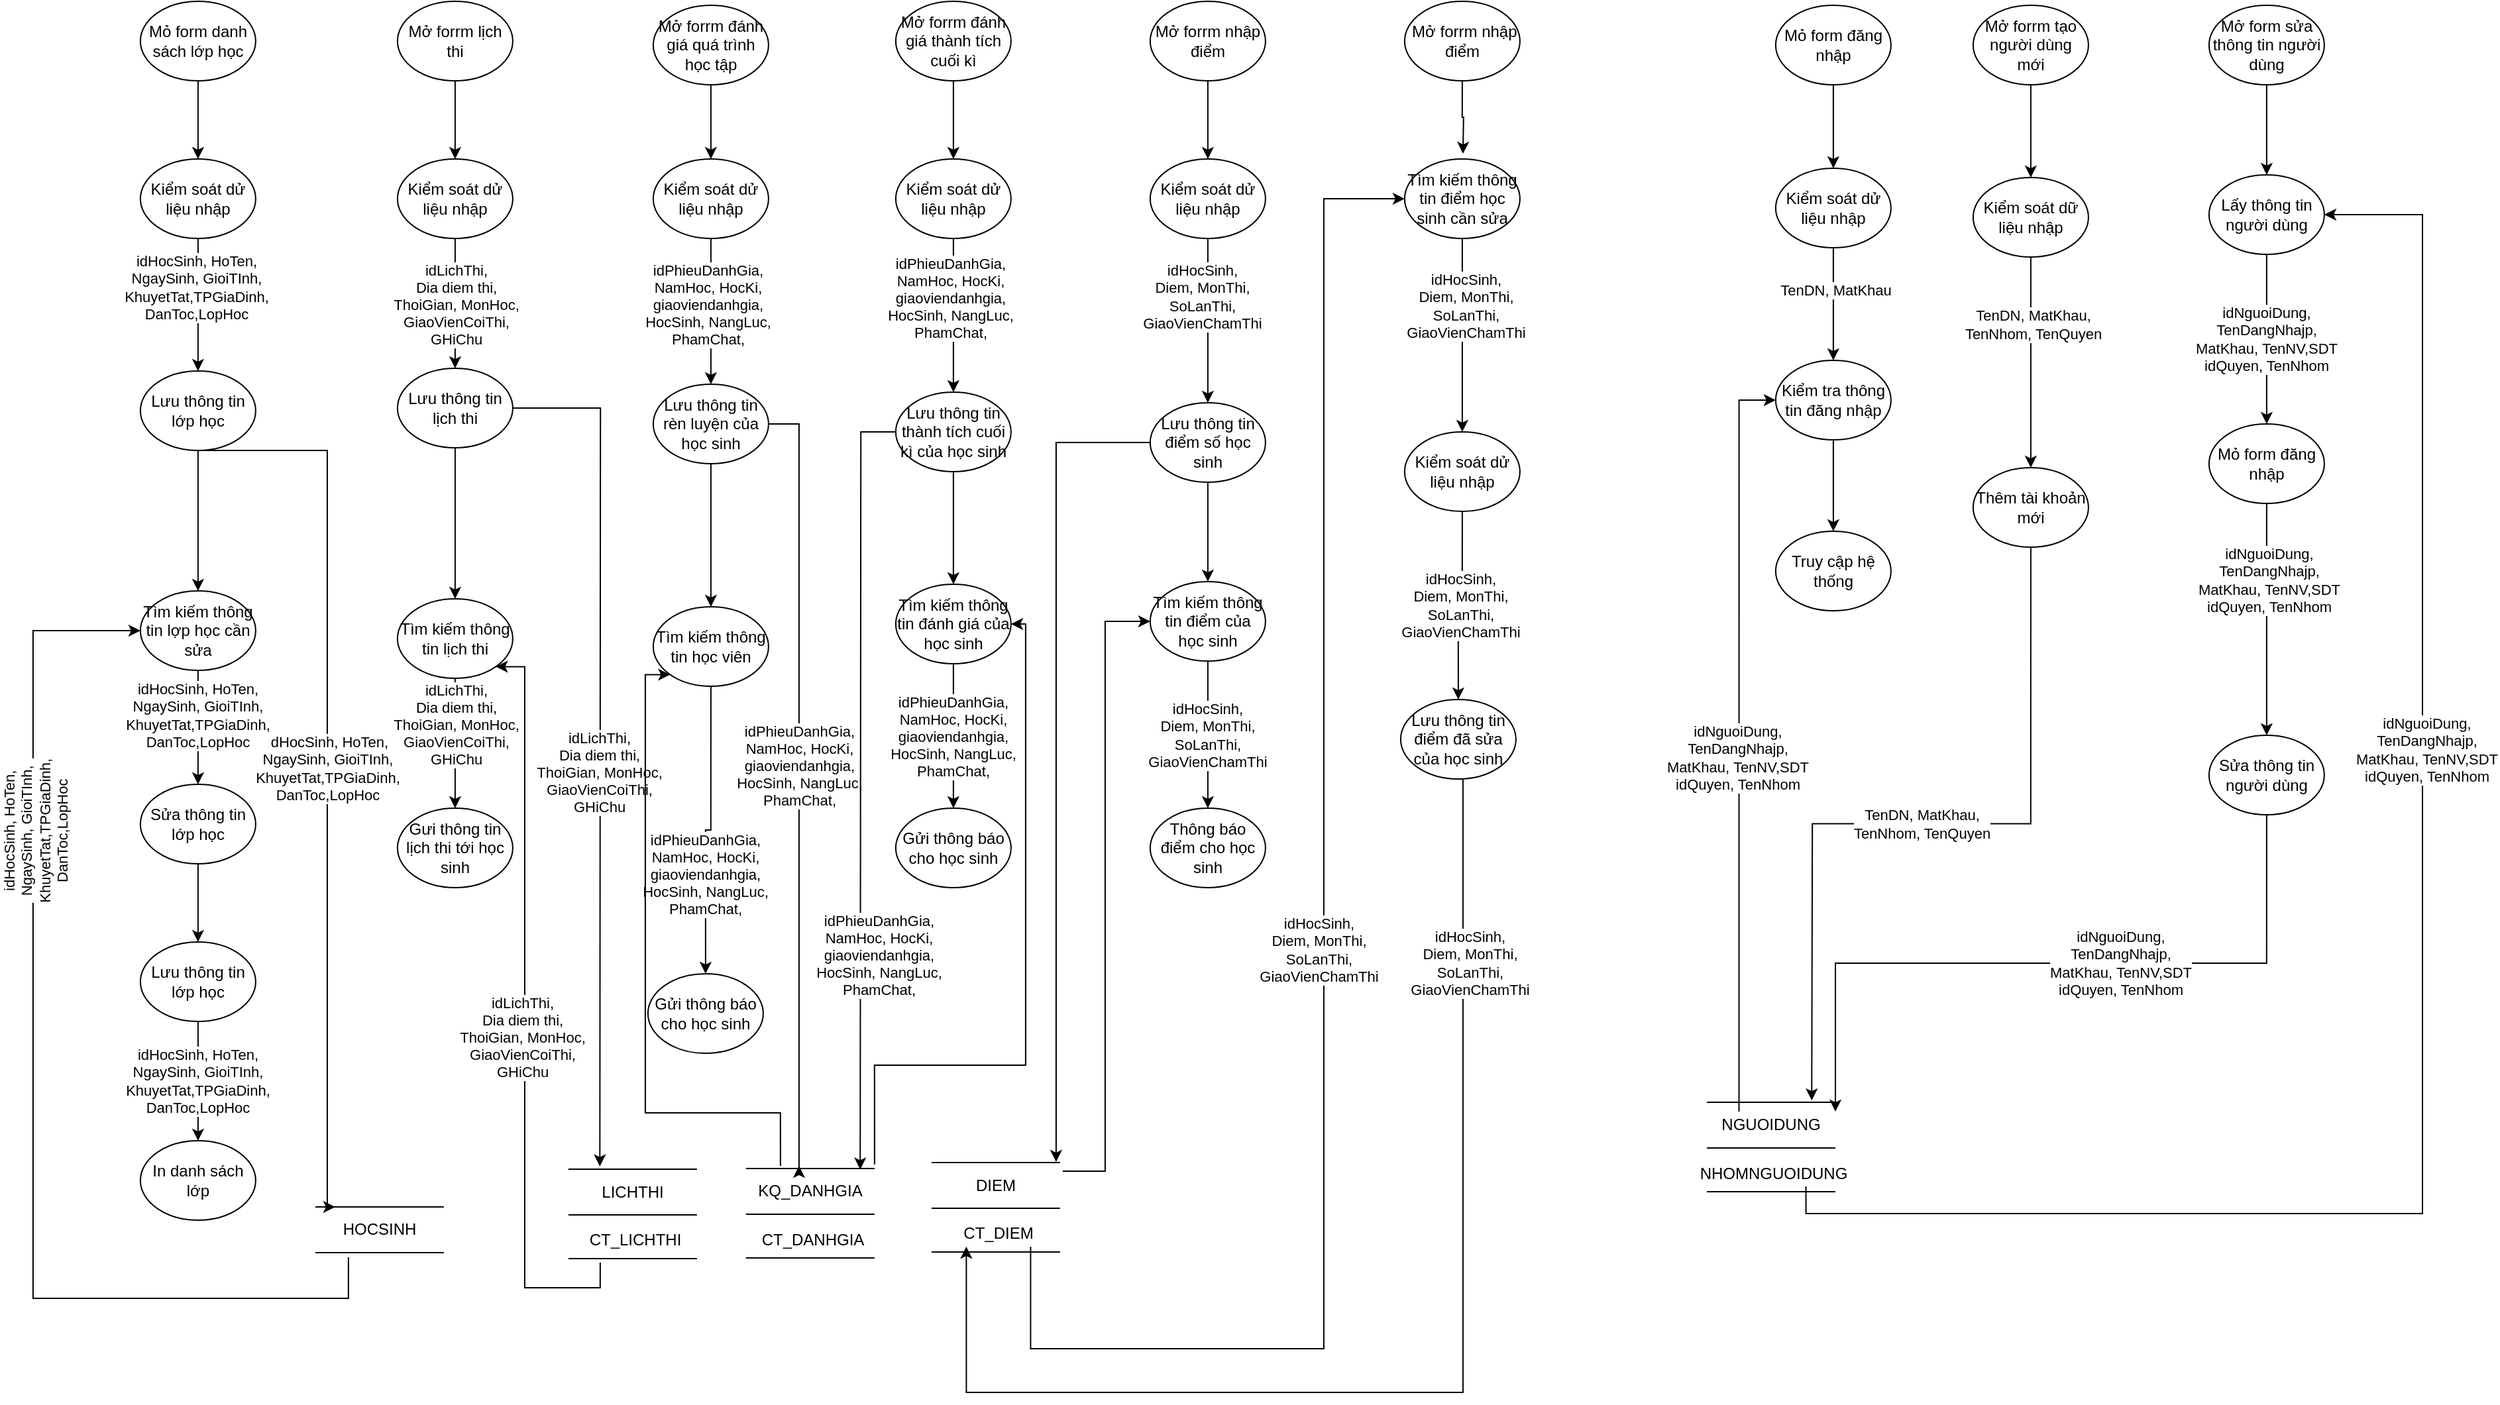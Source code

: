 <mxfile version="14.6.5" type="github">
  <diagram id="HRCuB91BgMO6bVFM-XJB" name="Page-1">
    <mxGraphModel dx="1613" dy="898" grid="0" gridSize="10" guides="1" tooltips="1" connect="1" arrows="1" fold="1" page="1" pageScale="1" pageWidth="1169" pageHeight="827" background="#ffffff" math="0" shadow="0">
      <root>
        <mxCell id="0" />
        <mxCell id="1" parent="0" />
        <mxCell id="DQdRa_5wAz6dzVsRlKzh-37" style="edgeStyle=orthogonalEdgeStyle;rounded=0;orthogonalLoop=1;jettySize=auto;html=1;exitX=0.5;exitY=1;exitDx=0;exitDy=0;entryX=0.5;entryY=0;entryDx=0;entryDy=0;" parent="1" source="DQdRa_5wAz6dzVsRlKzh-1" target="DQdRa_5wAz6dzVsRlKzh-8" edge="1">
          <mxGeometry relative="1" as="geometry" />
        </mxCell>
        <mxCell id="DQdRa_5wAz6dzVsRlKzh-1" value="Mỏ form danh sách lớp học" style="ellipse;whiteSpace=wrap;html=1;" parent="1" vertex="1">
          <mxGeometry x="145.94" y="57" width="87" height="60" as="geometry" />
        </mxCell>
        <mxCell id="DQdRa_5wAz6dzVsRlKzh-38" style="edgeStyle=orthogonalEdgeStyle;rounded=0;orthogonalLoop=1;jettySize=auto;html=1;exitX=0.5;exitY=1;exitDx=0;exitDy=0;entryX=0.5;entryY=0;entryDx=0;entryDy=0;" parent="1" source="DQdRa_5wAz6dzVsRlKzh-3" target="DQdRa_5wAz6dzVsRlKzh-18" edge="1">
          <mxGeometry relative="1" as="geometry" />
        </mxCell>
        <mxCell id="DQdRa_5wAz6dzVsRlKzh-3" value="Mở forrm lịch thi" style="ellipse;whiteSpace=wrap;html=1;" parent="1" vertex="1">
          <mxGeometry x="339.94" y="57" width="87" height="60" as="geometry" />
        </mxCell>
        <mxCell id="DQdRa_5wAz6dzVsRlKzh-39" style="edgeStyle=orthogonalEdgeStyle;rounded=0;orthogonalLoop=1;jettySize=auto;html=1;exitX=0.5;exitY=1;exitDx=0;exitDy=0;entryX=0.5;entryY=0;entryDx=0;entryDy=0;" parent="1" source="DQdRa_5wAz6dzVsRlKzh-4" target="DQdRa_5wAz6dzVsRlKzh-19" edge="1">
          <mxGeometry relative="1" as="geometry" />
        </mxCell>
        <mxCell id="DQdRa_5wAz6dzVsRlKzh-4" value="Mở forrm đánh giá quá trình học tập" style="ellipse;whiteSpace=wrap;html=1;" parent="1" vertex="1">
          <mxGeometry x="532.94" y="60" width="87" height="60" as="geometry" />
        </mxCell>
        <mxCell id="DQdRa_5wAz6dzVsRlKzh-40" style="edgeStyle=orthogonalEdgeStyle;rounded=0;orthogonalLoop=1;jettySize=auto;html=1;exitX=0.5;exitY=1;exitDx=0;exitDy=0;entryX=0.5;entryY=0;entryDx=0;entryDy=0;" parent="1" source="DQdRa_5wAz6dzVsRlKzh-5" target="DQdRa_5wAz6dzVsRlKzh-20" edge="1">
          <mxGeometry relative="1" as="geometry" />
        </mxCell>
        <mxCell id="DQdRa_5wAz6dzVsRlKzh-5" value="Mở forrm đánh giá thành tích cuối kì" style="ellipse;whiteSpace=wrap;html=1;" parent="1" vertex="1">
          <mxGeometry x="715.94" y="57" width="87" height="60" as="geometry" />
        </mxCell>
        <mxCell id="DQdRa_5wAz6dzVsRlKzh-41" style="edgeStyle=orthogonalEdgeStyle;rounded=0;orthogonalLoop=1;jettySize=auto;html=1;exitX=0.5;exitY=1;exitDx=0;exitDy=0;entryX=0.5;entryY=0;entryDx=0;entryDy=0;" parent="1" source="DQdRa_5wAz6dzVsRlKzh-6" target="DQdRa_5wAz6dzVsRlKzh-21" edge="1">
          <mxGeometry relative="1" as="geometry" />
        </mxCell>
        <mxCell id="DQdRa_5wAz6dzVsRlKzh-6" value="Mở forrm nhập điểm" style="ellipse;whiteSpace=wrap;html=1;" parent="1" vertex="1">
          <mxGeometry x="907.94" y="57" width="87" height="60" as="geometry" />
        </mxCell>
        <mxCell id="DQdRa_5wAz6dzVsRlKzh-42" style="edgeStyle=orthogonalEdgeStyle;rounded=0;orthogonalLoop=1;jettySize=auto;html=1;exitX=0.5;exitY=1;exitDx=0;exitDy=0;" parent="1" source="DQdRa_5wAz6dzVsRlKzh-7" edge="1">
          <mxGeometry relative="1" as="geometry">
            <mxPoint x="1143.94" y="172" as="targetPoint" />
          </mxGeometry>
        </mxCell>
        <mxCell id="DQdRa_5wAz6dzVsRlKzh-7" value="&amp;nbsp;Mở forrm nhập điểm" style="ellipse;whiteSpace=wrap;html=1;" parent="1" vertex="1">
          <mxGeometry x="1099.94" y="57" width="87" height="60" as="geometry" />
        </mxCell>
        <mxCell id="DQdRa_5wAz6dzVsRlKzh-45" style="edgeStyle=orthogonalEdgeStyle;rounded=0;orthogonalLoop=1;jettySize=auto;html=1;exitX=0.5;exitY=1;exitDx=0;exitDy=0;entryX=0.5;entryY=0;entryDx=0;entryDy=0;" parent="1" source="DQdRa_5wAz6dzVsRlKzh-8" target="DQdRa_5wAz6dzVsRlKzh-9" edge="1">
          <mxGeometry relative="1" as="geometry" />
        </mxCell>
        <mxCell id="DQdRa_5wAz6dzVsRlKzh-64" value="&lt;div&gt;idHocSinh, HoTen,&lt;/div&gt;&lt;div&gt; NgaySinh, GioiTInh, &lt;br&gt;&lt;/div&gt;&lt;div&gt;KhuyetTat,TPGiaDinh, &lt;br&gt;&lt;/div&gt;&lt;div&gt;DanToc,LopHoc&lt;/div&gt;" style="edgeLabel;html=1;align=center;verticalAlign=middle;resizable=0;points=[];" parent="DQdRa_5wAz6dzVsRlKzh-45" vertex="1" connectable="0">
          <mxGeometry x="-0.26" y="-2" relative="1" as="geometry">
            <mxPoint as="offset" />
          </mxGeometry>
        </mxCell>
        <mxCell id="DQdRa_5wAz6dzVsRlKzh-8" value="Kiểm soát dử liệu nhập" style="ellipse;whiteSpace=wrap;html=1;" parent="1" vertex="1">
          <mxGeometry x="145.94" y="176" width="87" height="60" as="geometry" />
        </mxCell>
        <mxCell id="DQdRa_5wAz6dzVsRlKzh-50" value="&lt;div&gt;idHocSinh, HoTen,&lt;/div&gt;&lt;div&gt; NgaySinh, GioiTInh, &lt;br&gt;&lt;/div&gt;&lt;div&gt;KhuyetTat,TPGiaDinh, &lt;br&gt;&lt;/div&gt;&lt;div&gt;DanToc,LopHoc&lt;/div&gt;" style="edgeStyle=orthogonalEdgeStyle;rounded=0;orthogonalLoop=1;jettySize=auto;html=1;exitX=0.5;exitY=1;exitDx=0;exitDy=0;" parent="1" source="DQdRa_5wAz6dzVsRlKzh-9" edge="1">
          <mxGeometry x="-0.0" relative="1" as="geometry">
            <mxPoint x="292.94" y="967" as="targetPoint" />
            <Array as="points">
              <mxPoint x="286.94" y="396" />
              <mxPoint x="286.94" y="967" />
            </Array>
            <mxPoint as="offset" />
          </mxGeometry>
        </mxCell>
        <mxCell id="DQdRa_5wAz6dzVsRlKzh-91" style="edgeStyle=orthogonalEdgeStyle;rounded=0;orthogonalLoop=1;jettySize=auto;html=1;exitX=0.5;exitY=1;exitDx=0;exitDy=0;entryX=0.5;entryY=0;entryDx=0;entryDy=0;" parent="1" source="DQdRa_5wAz6dzVsRlKzh-9" target="DQdRa_5wAz6dzVsRlKzh-10" edge="1">
          <mxGeometry relative="1" as="geometry" />
        </mxCell>
        <mxCell id="DQdRa_5wAz6dzVsRlKzh-9" value="Lưu thông tin lớp học" style="ellipse;whiteSpace=wrap;html=1;" parent="1" vertex="1">
          <mxGeometry x="145.94" y="336" width="87" height="60" as="geometry" />
        </mxCell>
        <mxCell id="DQdRa_5wAz6dzVsRlKzh-61" style="edgeStyle=orthogonalEdgeStyle;rounded=0;orthogonalLoop=1;jettySize=auto;html=1;exitX=0.5;exitY=1;exitDx=0;exitDy=0;entryX=0.5;entryY=0;entryDx=0;entryDy=0;" parent="1" source="DQdRa_5wAz6dzVsRlKzh-10" target="DQdRa_5wAz6dzVsRlKzh-11" edge="1">
          <mxGeometry relative="1" as="geometry" />
        </mxCell>
        <mxCell id="DQdRa_5wAz6dzVsRlKzh-94" value="&lt;div&gt;idHocSinh, HoTen,&lt;/div&gt;&lt;div&gt; NgaySinh, GioiTInh, &lt;br&gt;&lt;/div&gt;&lt;div&gt;KhuyetTat,TPGiaDinh, &lt;br&gt;&lt;/div&gt;&lt;div&gt;DanToc,LopHoc&lt;/div&gt;" style="edgeLabel;html=1;align=center;verticalAlign=middle;resizable=0;points=[];" parent="DQdRa_5wAz6dzVsRlKzh-61" vertex="1" connectable="0">
          <mxGeometry x="-0.209" y="-1" relative="1" as="geometry">
            <mxPoint as="offset" />
          </mxGeometry>
        </mxCell>
        <mxCell id="DQdRa_5wAz6dzVsRlKzh-10" value="Tìm kiếm thông tin lợp học cần sửa" style="ellipse;whiteSpace=wrap;html=1;" parent="1" vertex="1">
          <mxGeometry x="145.94" y="502" width="87" height="60" as="geometry" />
        </mxCell>
        <mxCell id="DQdRa_5wAz6dzVsRlKzh-62" value="" style="edgeStyle=orthogonalEdgeStyle;rounded=0;orthogonalLoop=1;jettySize=auto;html=1;exitX=0.5;exitY=1;exitDx=0;exitDy=0;entryX=0.5;entryY=0;entryDx=0;entryDy=0;" parent="1" source="DQdRa_5wAz6dzVsRlKzh-11" target="DQdRa_5wAz6dzVsRlKzh-12" edge="1">
          <mxGeometry relative="1" as="geometry" />
        </mxCell>
        <mxCell id="DQdRa_5wAz6dzVsRlKzh-11" value="Sửa thông tin lớp học" style="ellipse;whiteSpace=wrap;html=1;" parent="1" vertex="1">
          <mxGeometry x="145.94" y="648" width="87" height="60" as="geometry" />
        </mxCell>
        <mxCell id="DQdRa_5wAz6dzVsRlKzh-63" value="&lt;div&gt;idHocSinh, HoTen,&lt;/div&gt;&lt;div&gt; NgaySinh, GioiTInh, &lt;br&gt;&lt;/div&gt;&lt;div&gt;KhuyetTat,TPGiaDinh, &lt;br&gt;&lt;/div&gt;&lt;div&gt;DanToc,LopHoc&lt;/div&gt;" style="edgeStyle=orthogonalEdgeStyle;rounded=0;orthogonalLoop=1;jettySize=auto;html=1;exitX=0.5;exitY=1;exitDx=0;exitDy=0;entryX=0.5;entryY=0;entryDx=0;entryDy=0;" parent="1" source="DQdRa_5wAz6dzVsRlKzh-12" target="DQdRa_5wAz6dzVsRlKzh-13" edge="1">
          <mxGeometry relative="1" as="geometry" />
        </mxCell>
        <mxCell id="DQdRa_5wAz6dzVsRlKzh-12" value="Lưu thông tin lớp học" style="ellipse;whiteSpace=wrap;html=1;" parent="1" vertex="1">
          <mxGeometry x="145.94" y="767" width="87" height="60" as="geometry" />
        </mxCell>
        <mxCell id="DQdRa_5wAz6dzVsRlKzh-92" style="edgeStyle=orthogonalEdgeStyle;rounded=0;orthogonalLoop=1;jettySize=auto;html=1;entryX=0;entryY=0.5;entryDx=0;entryDy=0;" parent="1" target="DQdRa_5wAz6dzVsRlKzh-10" edge="1">
          <mxGeometry relative="1" as="geometry">
            <mxPoint x="302.94" y="1005" as="sourcePoint" />
            <Array as="points">
              <mxPoint x="302.94" y="1036" />
              <mxPoint x="64.94" y="1036" />
              <mxPoint x="64.94" y="532" />
            </Array>
          </mxGeometry>
        </mxCell>
        <mxCell id="DQdRa_5wAz6dzVsRlKzh-93" value="&lt;div&gt;idHocSinh, HoTen,&lt;/div&gt;&lt;div&gt; NgaySinh, GioiTInh, &lt;br&gt;&lt;/div&gt;&lt;div&gt;KhuyetTat,TPGiaDinh, &lt;br&gt;&lt;/div&gt;&lt;div&gt;DanToc,LopHoc&lt;/div&gt;" style="edgeLabel;html=1;align=center;verticalAlign=middle;resizable=0;points=[];rotation=-90;" parent="DQdRa_5wAz6dzVsRlKzh-92" vertex="1" connectable="0">
          <mxGeometry x="0.456" y="-2" relative="1" as="geometry">
            <mxPoint as="offset" />
          </mxGeometry>
        </mxCell>
        <mxCell id="DQdRa_5wAz6dzVsRlKzh-13" value="In danh sách lớp" style="ellipse;whiteSpace=wrap;html=1;" parent="1" vertex="1">
          <mxGeometry x="145.94" y="917" width="87" height="60" as="geometry" />
        </mxCell>
        <mxCell id="DQdRa_5wAz6dzVsRlKzh-51" style="edgeStyle=orthogonalEdgeStyle;rounded=0;orthogonalLoop=1;jettySize=auto;html=1;exitX=0.5;exitY=1;exitDx=0;exitDy=0;entryX=0.5;entryY=0;entryDx=0;entryDy=0;" parent="1" source="DQdRa_5wAz6dzVsRlKzh-15" target="DQdRa_5wAz6dzVsRlKzh-16" edge="1">
          <mxGeometry relative="1" as="geometry" />
        </mxCell>
        <mxCell id="DQdRa_5wAz6dzVsRlKzh-95" style="edgeStyle=orthogonalEdgeStyle;rounded=0;orthogonalLoop=1;jettySize=auto;html=1;exitX=1;exitY=0.5;exitDx=0;exitDy=0;" parent="1" source="DQdRa_5wAz6dzVsRlKzh-15" edge="1">
          <mxGeometry relative="1" as="geometry">
            <mxPoint x="492.646" y="936.353" as="targetPoint" />
          </mxGeometry>
        </mxCell>
        <mxCell id="DQdRa_5wAz6dzVsRlKzh-98" value="&lt;div&gt;idLichThi, &lt;br&gt;&lt;/div&gt;&lt;div&gt;Dia diem thi, &lt;br&gt;&lt;/div&gt;&lt;div&gt;ThoiGian, MonHoc, &lt;br&gt;&lt;/div&gt;&lt;div&gt;GiaoVienCoiThi, &lt;br&gt;&lt;/div&gt;&lt;div&gt;GHiChu&lt;/div&gt;" style="edgeLabel;html=1;align=center;verticalAlign=middle;resizable=0;points=[];" parent="DQdRa_5wAz6dzVsRlKzh-95" vertex="1" connectable="0">
          <mxGeometry x="-0.446" y="1" relative="1" as="geometry">
            <mxPoint x="-2" y="164" as="offset" />
          </mxGeometry>
        </mxCell>
        <mxCell id="DQdRa_5wAz6dzVsRlKzh-15" value="Lưu thông tin lịch thi" style="ellipse;whiteSpace=wrap;html=1;" parent="1" vertex="1">
          <mxGeometry x="339.94" y="334" width="87" height="60" as="geometry" />
        </mxCell>
        <mxCell id="DQdRa_5wAz6dzVsRlKzh-60" style="edgeStyle=orthogonalEdgeStyle;rounded=0;orthogonalLoop=1;jettySize=auto;html=1;exitX=0.5;exitY=1;exitDx=0;exitDy=0;entryX=0.5;entryY=0;entryDx=0;entryDy=0;" parent="1" source="DQdRa_5wAz6dzVsRlKzh-16" target="DQdRa_5wAz6dzVsRlKzh-17" edge="1">
          <mxGeometry relative="1" as="geometry" />
        </mxCell>
        <mxCell id="DQdRa_5wAz6dzVsRlKzh-101" value="&lt;div&gt;idLichThi, &lt;br&gt;&lt;/div&gt;&lt;div&gt;Dia diem thi, &lt;br&gt;&lt;/div&gt;&lt;div&gt;ThoiGian, MonHoc, &lt;br&gt;&lt;/div&gt;&lt;div&gt;GiaoVienCoiThi, &lt;br&gt;&lt;/div&gt;&lt;div&gt;GHiChu&lt;/div&gt;" style="edgeLabel;html=1;align=center;verticalAlign=middle;resizable=0;points=[];" parent="DQdRa_5wAz6dzVsRlKzh-60" vertex="1" connectable="0">
          <mxGeometry x="-0.301" relative="1" as="geometry">
            <mxPoint as="offset" />
          </mxGeometry>
        </mxCell>
        <mxCell id="DQdRa_5wAz6dzVsRlKzh-16" value="Tìm kiếm thông tin lịch thi" style="ellipse;whiteSpace=wrap;html=1;" parent="1" vertex="1">
          <mxGeometry x="339.94" y="508" width="87" height="60" as="geometry" />
        </mxCell>
        <mxCell id="DQdRa_5wAz6dzVsRlKzh-99" style="edgeStyle=orthogonalEdgeStyle;rounded=0;orthogonalLoop=1;jettySize=auto;html=1;entryX=1;entryY=1;entryDx=0;entryDy=0;" parent="1" target="DQdRa_5wAz6dzVsRlKzh-16" edge="1">
          <mxGeometry relative="1" as="geometry">
            <mxPoint x="492.94" y="1009" as="sourcePoint" />
            <Array as="points">
              <mxPoint x="492.94" y="1028" />
              <mxPoint x="435.94" y="1028" />
              <mxPoint x="435.94" y="559" />
            </Array>
          </mxGeometry>
        </mxCell>
        <mxCell id="DQdRa_5wAz6dzVsRlKzh-100" value="&lt;div&gt;idLichThi, &lt;br&gt;&lt;/div&gt;&lt;div&gt;Dia diem thi, &lt;br&gt;&lt;/div&gt;&lt;div&gt;ThoiGian, MonHoc, &lt;br&gt;&lt;/div&gt;&lt;div&gt;GiaoVienCoiThi, &lt;br&gt;&lt;/div&gt;&lt;div&gt;GHiChu&lt;/div&gt;" style="edgeLabel;html=1;align=center;verticalAlign=middle;resizable=0;points=[];" parent="DQdRa_5wAz6dzVsRlKzh-99" vertex="1" connectable="0">
          <mxGeometry x="0.256" y="1" relative="1" as="geometry">
            <mxPoint x="-1" y="91" as="offset" />
          </mxGeometry>
        </mxCell>
        <mxCell id="DQdRa_5wAz6dzVsRlKzh-17" value="Gưi thông tin lịch thi tới học sinh" style="ellipse;whiteSpace=wrap;html=1;" parent="1" vertex="1">
          <mxGeometry x="339.94" y="666" width="87" height="60" as="geometry" />
        </mxCell>
        <mxCell id="DQdRa_5wAz6dzVsRlKzh-96" style="edgeStyle=orthogonalEdgeStyle;rounded=0;orthogonalLoop=1;jettySize=auto;html=1;exitX=0.5;exitY=1;exitDx=0;exitDy=0;entryX=0.5;entryY=0;entryDx=0;entryDy=0;" parent="1" source="DQdRa_5wAz6dzVsRlKzh-18" target="DQdRa_5wAz6dzVsRlKzh-15" edge="1">
          <mxGeometry relative="1" as="geometry" />
        </mxCell>
        <mxCell id="DQdRa_5wAz6dzVsRlKzh-97" value="&lt;div&gt;idLichThi, &lt;br&gt;&lt;/div&gt;&lt;div&gt;Dia diem thi, &lt;br&gt;&lt;/div&gt;&lt;div&gt;ThoiGian, MonHoc, &lt;br&gt;&lt;/div&gt;&lt;div&gt;GiaoVienCoiThi, &lt;br&gt;&lt;/div&gt;&lt;div&gt;GHiChu&lt;/div&gt;" style="edgeLabel;html=1;align=center;verticalAlign=middle;resizable=0;points=[];" parent="DQdRa_5wAz6dzVsRlKzh-96" vertex="1" connectable="0">
          <mxGeometry x="-0.273" y="-3" relative="1" as="geometry">
            <mxPoint x="3" y="14" as="offset" />
          </mxGeometry>
        </mxCell>
        <mxCell id="DQdRa_5wAz6dzVsRlKzh-18" value="Kiểm soát dử liệu nhập" style="ellipse;whiteSpace=wrap;html=1;" parent="1" vertex="1">
          <mxGeometry x="339.94" y="176" width="87" height="60" as="geometry" />
        </mxCell>
        <mxCell id="DQdRa_5wAz6dzVsRlKzh-102" style="edgeStyle=orthogonalEdgeStyle;rounded=0;orthogonalLoop=1;jettySize=auto;html=1;exitX=0.5;exitY=1;exitDx=0;exitDy=0;entryX=0.5;entryY=0;entryDx=0;entryDy=0;" parent="1" source="DQdRa_5wAz6dzVsRlKzh-19" target="DQdRa_5wAz6dzVsRlKzh-24" edge="1">
          <mxGeometry relative="1" as="geometry" />
        </mxCell>
        <mxCell id="DQdRa_5wAz6dzVsRlKzh-103" value="&lt;div&gt;idPhieuDanhGia, &lt;br&gt;&lt;/div&gt;&lt;div&gt;NamHoc, HocKi, &lt;br&gt;&lt;/div&gt;&lt;div&gt;giaoviendanhgia, &lt;br&gt;&lt;/div&gt;&lt;div&gt;HocSinh, NangLuc, &lt;br&gt;&lt;/div&gt;&lt;div&gt;PhamChat, &lt;/div&gt;" style="edgeLabel;html=1;align=center;verticalAlign=middle;resizable=0;points=[];" parent="DQdRa_5wAz6dzVsRlKzh-102" vertex="1" connectable="0">
          <mxGeometry x="-0.288" y="-3" relative="1" as="geometry">
            <mxPoint y="11" as="offset" />
          </mxGeometry>
        </mxCell>
        <mxCell id="DQdRa_5wAz6dzVsRlKzh-19" value="Kiểm soát dử liệu nhập" style="ellipse;whiteSpace=wrap;html=1;" parent="1" vertex="1">
          <mxGeometry x="532.94" y="176" width="87" height="60" as="geometry" />
        </mxCell>
        <mxCell id="DQdRa_5wAz6dzVsRlKzh-48" style="edgeStyle=orthogonalEdgeStyle;rounded=0;orthogonalLoop=1;jettySize=auto;html=1;exitX=0.5;exitY=1;exitDx=0;exitDy=0;" parent="1" source="DQdRa_5wAz6dzVsRlKzh-20" target="DQdRa_5wAz6dzVsRlKzh-27" edge="1">
          <mxGeometry relative="1" as="geometry" />
        </mxCell>
        <mxCell id="DQdRa_5wAz6dzVsRlKzh-110" value="&lt;div&gt;idPhieuDanhGia, &lt;br&gt;&lt;/div&gt;&lt;div&gt;NamHoc, HocKi, &lt;br&gt;&lt;/div&gt;&lt;div&gt;giaoviendanhgia, &lt;br&gt;&lt;/div&gt;&lt;div&gt;HocSinh, NangLuc, &lt;br&gt;&lt;/div&gt;&lt;div&gt;PhamChat, &lt;/div&gt;" style="edgeLabel;html=1;align=center;verticalAlign=middle;resizable=0;points=[];" parent="DQdRa_5wAz6dzVsRlKzh-48" vertex="1" connectable="0">
          <mxGeometry x="-0.223" y="-3" relative="1" as="geometry">
            <mxPoint as="offset" />
          </mxGeometry>
        </mxCell>
        <mxCell id="DQdRa_5wAz6dzVsRlKzh-20" value="Kiểm soát dử liệu nhập" style="ellipse;whiteSpace=wrap;html=1;" parent="1" vertex="1">
          <mxGeometry x="715.94" y="176" width="87" height="60" as="geometry" />
        </mxCell>
        <mxCell id="DQdRa_5wAz6dzVsRlKzh-49" style="edgeStyle=orthogonalEdgeStyle;rounded=0;orthogonalLoop=1;jettySize=auto;html=1;exitX=0.5;exitY=1;exitDx=0;exitDy=0;" parent="1" source="DQdRa_5wAz6dzVsRlKzh-21" target="DQdRa_5wAz6dzVsRlKzh-30" edge="1">
          <mxGeometry relative="1" as="geometry" />
        </mxCell>
        <mxCell id="DQdRa_5wAz6dzVsRlKzh-114" value="&lt;div&gt;idHocSinh, &lt;br&gt;&lt;/div&gt;&lt;div&gt;Diem, MonThi, &lt;br&gt;&lt;/div&gt;&lt;div&gt;SoLanThi, &lt;br&gt;&lt;/div&gt;&lt;div&gt;GiaoVienChamThi&lt;/div&gt;" style="edgeLabel;html=1;align=center;verticalAlign=middle;resizable=0;points=[];" parent="DQdRa_5wAz6dzVsRlKzh-49" vertex="1" connectable="0">
          <mxGeometry x="-0.292" y="-5" relative="1" as="geometry">
            <mxPoint as="offset" />
          </mxGeometry>
        </mxCell>
        <mxCell id="DQdRa_5wAz6dzVsRlKzh-21" value="Kiểm soát dử liệu nhập" style="ellipse;whiteSpace=wrap;html=1;" parent="1" vertex="1">
          <mxGeometry x="907.94" y="176" width="87" height="60" as="geometry" />
        </mxCell>
        <mxCell id="DQdRa_5wAz6dzVsRlKzh-55" value="&lt;div&gt;idHocSinh, &lt;br&gt;&lt;/div&gt;&lt;div&gt;Diem, MonThi, &lt;br&gt;&lt;/div&gt;&lt;div&gt;SoLanThi, &lt;br&gt;&lt;/div&gt;&lt;div&gt;GiaoVienChamThi&lt;/div&gt;" style="edgeStyle=orthogonalEdgeStyle;rounded=0;orthogonalLoop=1;jettySize=auto;html=1;exitX=0.5;exitY=1;exitDx=0;exitDy=0;entryX=0.5;entryY=0;entryDx=0;entryDy=0;" parent="1" source="DQdRa_5wAz6dzVsRlKzh-22" target="DQdRa_5wAz6dzVsRlKzh-35" edge="1">
          <mxGeometry relative="1" as="geometry">
            <mxPoint x="1139.44" y="543.0" as="targetPoint" />
          </mxGeometry>
        </mxCell>
        <mxCell id="DQdRa_5wAz6dzVsRlKzh-22" value="Kiểm soát dử liệu nhập" style="ellipse;whiteSpace=wrap;html=1;" parent="1" vertex="1">
          <mxGeometry x="1099.94" y="382" width="87" height="60" as="geometry" />
        </mxCell>
        <mxCell id="DQdRa_5wAz6dzVsRlKzh-59" value="&lt;div&gt;idPhieuDanhGia, &lt;br&gt;&lt;/div&gt;&lt;div&gt;NamHoc, HocKi, &lt;br&gt;&lt;/div&gt;&lt;div&gt;giaoviendanhgia, &lt;br&gt;&lt;/div&gt;&lt;div&gt;HocSinh, NangLuc, &lt;br&gt;&lt;/div&gt;&lt;div&gt;PhamChat, &lt;/div&gt;" style="edgeStyle=orthogonalEdgeStyle;rounded=0;orthogonalLoop=1;jettySize=auto;html=1;exitX=0.5;exitY=1;exitDx=0;exitDy=0;" parent="1" source="DQdRa_5wAz6dzVsRlKzh-23" target="DQdRa_5wAz6dzVsRlKzh-25" edge="1">
          <mxGeometry x="0.321" relative="1" as="geometry">
            <mxPoint as="offset" />
          </mxGeometry>
        </mxCell>
        <mxCell id="DQdRa_5wAz6dzVsRlKzh-23" value="Tìm kiếm thông tin học viên" style="ellipse;whiteSpace=wrap;html=1;" parent="1" vertex="1">
          <mxGeometry x="532.94" y="514" width="87" height="60" as="geometry" />
        </mxCell>
        <mxCell id="DQdRa_5wAz6dzVsRlKzh-52" style="edgeStyle=orthogonalEdgeStyle;rounded=0;orthogonalLoop=1;jettySize=auto;html=1;exitX=0.5;exitY=1;exitDx=0;exitDy=0;entryX=0.5;entryY=0;entryDx=0;entryDy=0;" parent="1" source="DQdRa_5wAz6dzVsRlKzh-24" target="DQdRa_5wAz6dzVsRlKzh-23" edge="1">
          <mxGeometry relative="1" as="geometry" />
        </mxCell>
        <mxCell id="DQdRa_5wAz6dzVsRlKzh-104" style="edgeStyle=orthogonalEdgeStyle;rounded=0;orthogonalLoop=1;jettySize=auto;html=1;exitX=1;exitY=0.5;exitDx=0;exitDy=0;" parent="1" source="DQdRa_5wAz6dzVsRlKzh-24" edge="1">
          <mxGeometry relative="1" as="geometry">
            <mxPoint x="642.94" y="936" as="targetPoint" />
            <Array as="points">
              <mxPoint x="642.94" y="376" />
              <mxPoint x="642.94" y="941" />
            </Array>
          </mxGeometry>
        </mxCell>
        <mxCell id="DQdRa_5wAz6dzVsRlKzh-105" value="&lt;div&gt;idPhieuDanhGia, &lt;br&gt;&lt;/div&gt;&lt;div&gt;NamHoc, HocKi, &lt;br&gt;&lt;/div&gt;&lt;div&gt;giaoviendanhgia, &lt;br&gt;&lt;/div&gt;&lt;div&gt;HocSinh, NangLuc, &lt;br&gt;&lt;/div&gt;&lt;div&gt;PhamChat, &lt;/div&gt;" style="edgeLabel;html=1;align=center;verticalAlign=middle;resizable=0;points=[];" parent="DQdRa_5wAz6dzVsRlKzh-104" vertex="1" connectable="0">
          <mxGeometry x="-0.054" relative="1" as="geometry">
            <mxPoint as="offset" />
          </mxGeometry>
        </mxCell>
        <mxCell id="DQdRa_5wAz6dzVsRlKzh-24" value="Lưu thông tin rèn luyện của học sinh" style="ellipse;whiteSpace=wrap;html=1;" parent="1" vertex="1">
          <mxGeometry x="532.94" y="346" width="87" height="60" as="geometry" />
        </mxCell>
        <mxCell id="DQdRa_5wAz6dzVsRlKzh-25" value="Gửi thông báo cho học sinh" style="ellipse;whiteSpace=wrap;html=1;" parent="1" vertex="1">
          <mxGeometry x="528.94" y="791" width="87" height="60" as="geometry" />
        </mxCell>
        <mxCell id="DQdRa_5wAz6dzVsRlKzh-53" value="" style="edgeStyle=orthogonalEdgeStyle;rounded=0;orthogonalLoop=1;jettySize=auto;html=1;exitX=0.5;exitY=1;exitDx=0;exitDy=0;entryX=0.5;entryY=0;entryDx=0;entryDy=0;" parent="1" source="DQdRa_5wAz6dzVsRlKzh-27" target="DQdRa_5wAz6dzVsRlKzh-28" edge="1">
          <mxGeometry relative="1" as="geometry" />
        </mxCell>
        <mxCell id="DQdRa_5wAz6dzVsRlKzh-109" style="edgeStyle=orthogonalEdgeStyle;rounded=0;orthogonalLoop=1;jettySize=auto;html=1;exitX=0;exitY=0.5;exitDx=0;exitDy=0;" parent="1" source="DQdRa_5wAz6dzVsRlKzh-27" edge="1">
          <mxGeometry relative="1" as="geometry">
            <mxPoint x="689.116" y="938.706" as="targetPoint" />
          </mxGeometry>
        </mxCell>
        <mxCell id="DQdRa_5wAz6dzVsRlKzh-111" value="&lt;div&gt;idPhieuDanhGia, &lt;br&gt;&lt;/div&gt;&lt;div&gt;NamHoc, HocKi, &lt;br&gt;&lt;/div&gt;&lt;div&gt;giaoviendanhgia, &lt;br&gt;&lt;/div&gt;&lt;div&gt;HocSinh, NangLuc, &lt;br&gt;&lt;/div&gt;&lt;div&gt;PhamChat, &lt;/div&gt;" style="edgeLabel;html=1;align=center;verticalAlign=middle;resizable=0;points=[];" parent="DQdRa_5wAz6dzVsRlKzh-109" vertex="1" connectable="0">
          <mxGeometry x="0.306" relative="1" as="geometry">
            <mxPoint x="13" y="41" as="offset" />
          </mxGeometry>
        </mxCell>
        <mxCell id="DQdRa_5wAz6dzVsRlKzh-27" value="Lưu thông tin thành tích cuối kì của học sinh" style="ellipse;whiteSpace=wrap;html=1;" parent="1" vertex="1">
          <mxGeometry x="715.94" y="352" width="87" height="60" as="geometry" />
        </mxCell>
        <mxCell id="DQdRa_5wAz6dzVsRlKzh-58" value="&lt;div&gt;idPhieuDanhGia, &lt;br&gt;&lt;/div&gt;&lt;div&gt;NamHoc, HocKi, &lt;br&gt;&lt;/div&gt;&lt;div&gt;giaoviendanhgia, &lt;br&gt;&lt;/div&gt;&lt;div&gt;HocSinh, NangLuc, &lt;br&gt;&lt;/div&gt;&lt;div&gt;PhamChat, &lt;/div&gt;" style="edgeStyle=orthogonalEdgeStyle;rounded=0;orthogonalLoop=1;jettySize=auto;html=1;exitX=0.5;exitY=1;exitDx=0;exitDy=0;entryX=0.5;entryY=0;entryDx=0;entryDy=0;" parent="1" source="DQdRa_5wAz6dzVsRlKzh-28" target="DQdRa_5wAz6dzVsRlKzh-29" edge="1">
          <mxGeometry relative="1" as="geometry" />
        </mxCell>
        <mxCell id="DQdRa_5wAz6dzVsRlKzh-28" value="Tìm kiếm thông tin đánh giá của học sinh" style="ellipse;whiteSpace=wrap;html=1;" parent="1" vertex="1">
          <mxGeometry x="715.94" y="497" width="87" height="60" as="geometry" />
        </mxCell>
        <mxCell id="DQdRa_5wAz6dzVsRlKzh-29" value="Gửi thông báo cho học sinh" style="ellipse;whiteSpace=wrap;html=1;" parent="1" vertex="1">
          <mxGeometry x="715.94" y="666" width="87" height="60" as="geometry" />
        </mxCell>
        <mxCell id="DQdRa_5wAz6dzVsRlKzh-54" style="edgeStyle=orthogonalEdgeStyle;rounded=0;orthogonalLoop=1;jettySize=auto;html=1;exitX=0.5;exitY=1;exitDx=0;exitDy=0;" parent="1" source="DQdRa_5wAz6dzVsRlKzh-30" target="DQdRa_5wAz6dzVsRlKzh-31" edge="1">
          <mxGeometry relative="1" as="geometry" />
        </mxCell>
        <mxCell id="DQdRa_5wAz6dzVsRlKzh-107" style="edgeStyle=orthogonalEdgeStyle;rounded=0;orthogonalLoop=1;jettySize=auto;html=1;exitX=0;exitY=0.5;exitDx=0;exitDy=0;" parent="1" source="DQdRa_5wAz6dzVsRlKzh-30" edge="1">
          <mxGeometry relative="1" as="geometry">
            <mxPoint x="836.94" y="933" as="targetPoint" />
            <Array as="points">
              <mxPoint x="836.94" y="390" />
              <mxPoint x="836.94" y="933" />
            </Array>
          </mxGeometry>
        </mxCell>
        <mxCell id="DQdRa_5wAz6dzVsRlKzh-30" value="Lưu thông tin điểm số học sinh" style="ellipse;whiteSpace=wrap;html=1;" parent="1" vertex="1">
          <mxGeometry x="907.94" y="360" width="87" height="60" as="geometry" />
        </mxCell>
        <mxCell id="DQdRa_5wAz6dzVsRlKzh-57" value="&lt;div&gt;idHocSinh, &lt;br&gt;&lt;/div&gt;&lt;div&gt;Diem, MonThi, &lt;br&gt;&lt;/div&gt;&lt;div&gt;SoLanThi, &lt;br&gt;&lt;/div&gt;&lt;div&gt;GiaoVienChamThi&lt;/div&gt;" style="edgeStyle=orthogonalEdgeStyle;rounded=0;orthogonalLoop=1;jettySize=auto;html=1;exitX=0.5;exitY=1;exitDx=0;exitDy=0;entryX=0.5;entryY=0;entryDx=0;entryDy=0;" parent="1" source="DQdRa_5wAz6dzVsRlKzh-31" target="DQdRa_5wAz6dzVsRlKzh-32" edge="1">
          <mxGeometry relative="1" as="geometry" />
        </mxCell>
        <mxCell id="DQdRa_5wAz6dzVsRlKzh-31" value="Tìm kiếm thông tin điểm của học sinh" style="ellipse;whiteSpace=wrap;html=1;" parent="1" vertex="1">
          <mxGeometry x="907.94" y="495" width="87" height="60" as="geometry" />
        </mxCell>
        <mxCell id="DQdRa_5wAz6dzVsRlKzh-32" value="Thông báo điểm cho học sinh" style="ellipse;whiteSpace=wrap;html=1;" parent="1" vertex="1">
          <mxGeometry x="907.94" y="666" width="87" height="60" as="geometry" />
        </mxCell>
        <mxCell id="DQdRa_5wAz6dzVsRlKzh-43" style="edgeStyle=orthogonalEdgeStyle;rounded=0;orthogonalLoop=1;jettySize=auto;html=1;exitX=0.5;exitY=1;exitDx=0;exitDy=0;entryX=0.5;entryY=0;entryDx=0;entryDy=0;" parent="1" source="DQdRa_5wAz6dzVsRlKzh-33" target="DQdRa_5wAz6dzVsRlKzh-22" edge="1">
          <mxGeometry relative="1" as="geometry" />
        </mxCell>
        <mxCell id="DQdRa_5wAz6dzVsRlKzh-44" value="Text" style="edgeLabel;html=1;align=center;verticalAlign=middle;resizable=0;points=[];" parent="DQdRa_5wAz6dzVsRlKzh-43" vertex="1" connectable="0">
          <mxGeometry x="-0.178" y="1" relative="1" as="geometry">
            <mxPoint as="offset" />
          </mxGeometry>
        </mxCell>
        <mxCell id="DQdRa_5wAz6dzVsRlKzh-115" value="&lt;div&gt;idHocSinh, &lt;br&gt;&lt;/div&gt;&lt;div&gt;Diem, MonThi, &lt;br&gt;&lt;/div&gt;&lt;div&gt;SoLanThi, &lt;br&gt;&lt;/div&gt;&lt;div&gt;GiaoVienChamThi&lt;/div&gt;" style="edgeLabel;html=1;align=center;verticalAlign=middle;resizable=0;points=[];" parent="DQdRa_5wAz6dzVsRlKzh-43" vertex="1" connectable="0">
          <mxGeometry x="-0.302" y="2" relative="1" as="geometry">
            <mxPoint as="offset" />
          </mxGeometry>
        </mxCell>
        <mxCell id="DQdRa_5wAz6dzVsRlKzh-33" value="Tìm kiếm thông tin điểm học sinh cần sửa" style="ellipse;whiteSpace=wrap;html=1;" parent="1" vertex="1">
          <mxGeometry x="1099.94" y="176" width="87" height="60" as="geometry" />
        </mxCell>
        <mxCell id="DQdRa_5wAz6dzVsRlKzh-108" style="edgeStyle=orthogonalEdgeStyle;rounded=0;orthogonalLoop=1;jettySize=auto;html=1;exitX=0.5;exitY=1;exitDx=0;exitDy=0;entryX=0.25;entryY=1;entryDx=0;entryDy=0;" parent="1" source="DQdRa_5wAz6dzVsRlKzh-35" target="DQdRa_5wAz6dzVsRlKzh-85" edge="1">
          <mxGeometry relative="1" as="geometry">
            <Array as="points">
              <mxPoint x="1143.94" y="1107" />
              <mxPoint x="768.94" y="1107" />
            </Array>
          </mxGeometry>
        </mxCell>
        <mxCell id="DQdRa_5wAz6dzVsRlKzh-116" value="&lt;div&gt;idHocSinh, &lt;br&gt;&lt;/div&gt;&lt;div&gt;Diem, MonThi, &lt;br&gt;&lt;/div&gt;&lt;div&gt;SoLanThi, &lt;br&gt;&lt;/div&gt;&lt;div&gt;GiaoVienChamThi&lt;/div&gt;" style="edgeLabel;html=1;align=center;verticalAlign=middle;resizable=0;points=[];" parent="DQdRa_5wAz6dzVsRlKzh-108" vertex="1" connectable="0">
          <mxGeometry x="-0.701" y="5" relative="1" as="geometry">
            <mxPoint as="offset" />
          </mxGeometry>
        </mxCell>
        <mxCell id="DQdRa_5wAz6dzVsRlKzh-35" value="Lưu thông tin điểm đã sửa của học sinh" style="ellipse;whiteSpace=wrap;html=1;" parent="1" vertex="1">
          <mxGeometry x="1096.94" y="584" width="87" height="60" as="geometry" />
        </mxCell>
        <mxCell id="DQdRa_5wAz6dzVsRlKzh-66" value="" style="endArrow=none;html=1;" parent="1" edge="1">
          <mxGeometry width="50" height="50" relative="1" as="geometry">
            <mxPoint x="277.94" y="967" as="sourcePoint" />
            <mxPoint x="374.94" y="967" as="targetPoint" />
          </mxGeometry>
        </mxCell>
        <mxCell id="DQdRa_5wAz6dzVsRlKzh-67" value="" style="endArrow=none;html=1;" parent="1" edge="1">
          <mxGeometry width="50" height="50" relative="1" as="geometry">
            <mxPoint x="277.94" y="1001.5" as="sourcePoint" />
            <mxPoint x="374.94" y="1001.5" as="targetPoint" />
          </mxGeometry>
        </mxCell>
        <mxCell id="DQdRa_5wAz6dzVsRlKzh-69" value="HOCSINH" style="text;html=1;strokeColor=none;fillColor=none;align=center;verticalAlign=middle;whiteSpace=wrap;rounded=0;" parent="1" vertex="1">
          <mxGeometry x="277.94" y="974" width="97" height="20" as="geometry" />
        </mxCell>
        <mxCell id="DQdRa_5wAz6dzVsRlKzh-71" value="" style="endArrow=none;html=1;" parent="1" edge="1">
          <mxGeometry width="50" height="50" relative="1" as="geometry">
            <mxPoint x="468.94" y="938.5" as="sourcePoint" />
            <mxPoint x="565.94" y="938.5" as="targetPoint" />
          </mxGeometry>
        </mxCell>
        <mxCell id="DQdRa_5wAz6dzVsRlKzh-72" value="" style="endArrow=none;html=1;" parent="1" edge="1">
          <mxGeometry width="50" height="50" relative="1" as="geometry">
            <mxPoint x="468.94" y="973" as="sourcePoint" />
            <mxPoint x="565.94" y="973" as="targetPoint" />
          </mxGeometry>
        </mxCell>
        <mxCell id="DQdRa_5wAz6dzVsRlKzh-73" value="LICHTHI" style="text;html=1;strokeColor=none;fillColor=none;align=center;verticalAlign=middle;whiteSpace=wrap;rounded=0;" parent="1" vertex="1">
          <mxGeometry x="468.94" y="945.5" width="97" height="20" as="geometry" />
        </mxCell>
        <mxCell id="DQdRa_5wAz6dzVsRlKzh-74" value="" style="endArrow=none;html=1;" parent="1" edge="1">
          <mxGeometry width="50" height="50" relative="1" as="geometry">
            <mxPoint x="468.94" y="1006" as="sourcePoint" />
            <mxPoint x="565.94" y="1006" as="targetPoint" />
          </mxGeometry>
        </mxCell>
        <mxCell id="DQdRa_5wAz6dzVsRlKzh-75" value="CT_LICHTHI" style="text;html=1;strokeColor=none;fillColor=none;align=center;verticalAlign=middle;whiteSpace=wrap;rounded=0;" parent="1" vertex="1">
          <mxGeometry x="470.94" y="982" width="97" height="20" as="geometry" />
        </mxCell>
        <mxCell id="DQdRa_5wAz6dzVsRlKzh-76" value="" style="endArrow=none;html=1;" parent="1" edge="1">
          <mxGeometry width="50" height="50" relative="1" as="geometry">
            <mxPoint x="602.94" y="938" as="sourcePoint" />
            <mxPoint x="699.94" y="938" as="targetPoint" />
          </mxGeometry>
        </mxCell>
        <mxCell id="DQdRa_5wAz6dzVsRlKzh-77" value="" style="endArrow=none;html=1;" parent="1" edge="1">
          <mxGeometry width="50" height="50" relative="1" as="geometry">
            <mxPoint x="602.94" y="972.5" as="sourcePoint" />
            <mxPoint x="699.94" y="972.5" as="targetPoint" />
          </mxGeometry>
        </mxCell>
        <mxCell id="DQdRa_5wAz6dzVsRlKzh-113" style="edgeStyle=orthogonalEdgeStyle;rounded=0;orthogonalLoop=1;jettySize=auto;html=1;entryX=1;entryY=0.5;entryDx=0;entryDy=0;" parent="1" target="DQdRa_5wAz6dzVsRlKzh-28" edge="1">
          <mxGeometry relative="1" as="geometry">
            <mxPoint x="699.94" y="935" as="sourcePoint" />
            <Array as="points">
              <mxPoint x="699.94" y="860" />
              <mxPoint x="813.94" y="860" />
              <mxPoint x="813.94" y="527" />
            </Array>
          </mxGeometry>
        </mxCell>
        <mxCell id="DQdRa_5wAz6dzVsRlKzh-78" value="KQ_DANHGIA" style="text;html=1;strokeColor=none;fillColor=none;align=center;verticalAlign=middle;whiteSpace=wrap;rounded=0;" parent="1" vertex="1">
          <mxGeometry x="602.94" y="945" width="97" height="20" as="geometry" />
        </mxCell>
        <mxCell id="DQdRa_5wAz6dzVsRlKzh-79" value="" style="endArrow=none;html=1;" parent="1" edge="1">
          <mxGeometry width="50" height="50" relative="1" as="geometry">
            <mxPoint x="602.94" y="1005.5" as="sourcePoint" />
            <mxPoint x="699.94" y="1005.5" as="targetPoint" />
          </mxGeometry>
        </mxCell>
        <mxCell id="DQdRa_5wAz6dzVsRlKzh-112" style="edgeStyle=orthogonalEdgeStyle;rounded=0;orthogonalLoop=1;jettySize=auto;html=1;entryX=0;entryY=1;entryDx=0;entryDy=0;" parent="1" target="DQdRa_5wAz6dzVsRlKzh-23" edge="1">
          <mxGeometry relative="1" as="geometry">
            <mxPoint x="628.94" y="936" as="sourcePoint" />
            <Array as="points">
              <mxPoint x="628.94" y="896" />
              <mxPoint x="526.94" y="896" />
              <mxPoint x="526.94" y="565" />
            </Array>
          </mxGeometry>
        </mxCell>
        <mxCell id="DQdRa_5wAz6dzVsRlKzh-80" value="CT_DANHGIA" style="text;html=1;strokeColor=none;fillColor=none;align=center;verticalAlign=middle;whiteSpace=wrap;rounded=0;" parent="1" vertex="1">
          <mxGeometry x="604.94" y="981.5" width="97" height="20" as="geometry" />
        </mxCell>
        <mxCell id="DQdRa_5wAz6dzVsRlKzh-81" value="" style="endArrow=none;html=1;" parent="1" edge="1">
          <mxGeometry width="50" height="50" relative="1" as="geometry">
            <mxPoint x="742.94" y="933.5" as="sourcePoint" />
            <mxPoint x="839.94" y="933.5" as="targetPoint" />
          </mxGeometry>
        </mxCell>
        <mxCell id="DQdRa_5wAz6dzVsRlKzh-82" value="" style="endArrow=none;html=1;" parent="1" edge="1">
          <mxGeometry width="50" height="50" relative="1" as="geometry">
            <mxPoint x="742.94" y="968" as="sourcePoint" />
            <mxPoint x="839.94" y="968" as="targetPoint" />
          </mxGeometry>
        </mxCell>
        <mxCell id="DQdRa_5wAz6dzVsRlKzh-118" style="edgeStyle=orthogonalEdgeStyle;rounded=0;orthogonalLoop=1;jettySize=auto;html=1;entryX=0;entryY=0.5;entryDx=0;entryDy=0;" parent="1" target="DQdRa_5wAz6dzVsRlKzh-31" edge="1">
          <mxGeometry relative="1" as="geometry">
            <mxPoint x="841.94" y="940" as="sourcePoint" />
            <Array as="points">
              <mxPoint x="873.94" y="940" />
              <mxPoint x="873.94" y="525" />
            </Array>
          </mxGeometry>
        </mxCell>
        <mxCell id="DQdRa_5wAz6dzVsRlKzh-83" value="DIEM" style="text;html=1;strokeColor=none;fillColor=none;align=center;verticalAlign=middle;whiteSpace=wrap;rounded=0;" parent="1" vertex="1">
          <mxGeometry x="742.94" y="940.5" width="97" height="20" as="geometry" />
        </mxCell>
        <mxCell id="DQdRa_5wAz6dzVsRlKzh-84" value="" style="endArrow=none;html=1;" parent="1" edge="1">
          <mxGeometry width="50" height="50" relative="1" as="geometry">
            <mxPoint x="742.94" y="1001" as="sourcePoint" />
            <mxPoint x="839.94" y="1001" as="targetPoint" />
          </mxGeometry>
        </mxCell>
        <mxCell id="DQdRa_5wAz6dzVsRlKzh-106" style="edgeStyle=orthogonalEdgeStyle;rounded=0;orthogonalLoop=1;jettySize=auto;html=1;exitX=0.75;exitY=1;exitDx=0;exitDy=0;entryX=0;entryY=0.5;entryDx=0;entryDy=0;" parent="1" source="DQdRa_5wAz6dzVsRlKzh-85" target="DQdRa_5wAz6dzVsRlKzh-33" edge="1">
          <mxGeometry relative="1" as="geometry">
            <Array as="points">
              <mxPoint x="817.94" y="1074" />
              <mxPoint x="1038.94" y="1074" />
              <mxPoint x="1038.94" y="206" />
            </Array>
          </mxGeometry>
        </mxCell>
        <mxCell id="DQdRa_5wAz6dzVsRlKzh-117" value="&lt;div&gt;idHocSinh, &lt;br&gt;&lt;/div&gt;&lt;div&gt;Diem, MonThi, &lt;br&gt;&lt;/div&gt;&lt;div&gt;SoLanThi, &lt;br&gt;&lt;/div&gt;&lt;div&gt;GiaoVienChamThi&lt;/div&gt;" style="edgeLabel;html=1;align=center;verticalAlign=middle;resizable=0;points=[];" parent="DQdRa_5wAz6dzVsRlKzh-106" vertex="1" connectable="0">
          <mxGeometry x="-0.021" y="4" relative="1" as="geometry">
            <mxPoint y="1" as="offset" />
          </mxGeometry>
        </mxCell>
        <mxCell id="DQdRa_5wAz6dzVsRlKzh-85" value="CT_DIEM" style="text;html=1;strokeColor=none;fillColor=none;align=center;verticalAlign=middle;whiteSpace=wrap;rounded=0;" parent="1" vertex="1">
          <mxGeometry x="744.94" y="977" width="97" height="20" as="geometry" />
        </mxCell>
        <mxCell id="tCZPbDhPUmEFECC_q3ci-1" value="" style="endArrow=none;html=1;" edge="1" parent="1">
          <mxGeometry width="50" height="50" relative="1" as="geometry">
            <mxPoint x="1328" y="888" as="sourcePoint" />
            <mxPoint x="1425" y="888" as="targetPoint" />
          </mxGeometry>
        </mxCell>
        <mxCell id="tCZPbDhPUmEFECC_q3ci-2" value="" style="endArrow=none;html=1;" edge="1" parent="1">
          <mxGeometry width="50" height="50" relative="1" as="geometry">
            <mxPoint x="1328" y="922.5" as="sourcePoint" />
            <mxPoint x="1425" y="922.5" as="targetPoint" />
          </mxGeometry>
        </mxCell>
        <mxCell id="tCZPbDhPUmEFECC_q3ci-3" style="edgeStyle=orthogonalEdgeStyle;rounded=0;orthogonalLoop=1;jettySize=auto;html=1;exitX=0.25;exitY=0;exitDx=0;exitDy=0;entryX=0;entryY=0.5;entryDx=0;entryDy=0;" edge="1" parent="1" source="tCZPbDhPUmEFECC_q3ci-5" target="tCZPbDhPUmEFECC_q3ci-25">
          <mxGeometry relative="1" as="geometry" />
        </mxCell>
        <mxCell id="tCZPbDhPUmEFECC_q3ci-4" value="&lt;div&gt;idNguoiDung, &lt;br&gt;&lt;/div&gt;&lt;div&gt;TenDangNhajp, &lt;br&gt;&lt;/div&gt;&lt;div&gt;MatKhau, TenNV,SDT&lt;br&gt;&lt;/div&gt;&lt;div&gt; idQuyen, TenNhom&lt;/div&gt;" style="edgeLabel;html=1;align=center;verticalAlign=middle;resizable=0;points=[];" vertex="1" connectable="0" parent="tCZPbDhPUmEFECC_q3ci-3">
          <mxGeometry x="0.205" y="2" relative="1" as="geometry">
            <mxPoint y="73" as="offset" />
          </mxGeometry>
        </mxCell>
        <mxCell id="tCZPbDhPUmEFECC_q3ci-5" value="NGUOIDUNG" style="text;html=1;strokeColor=none;fillColor=none;align=center;verticalAlign=middle;whiteSpace=wrap;rounded=0;" vertex="1" parent="1">
          <mxGeometry x="1328" y="895" width="97" height="20" as="geometry" />
        </mxCell>
        <mxCell id="tCZPbDhPUmEFECC_q3ci-6" value="" style="endArrow=none;html=1;" edge="1" parent="1">
          <mxGeometry width="50" height="50" relative="1" as="geometry">
            <mxPoint x="1328" y="955.5" as="sourcePoint" />
            <mxPoint x="1425" y="955.5" as="targetPoint" />
          </mxGeometry>
        </mxCell>
        <mxCell id="tCZPbDhPUmEFECC_q3ci-7" style="edgeStyle=orthogonalEdgeStyle;rounded=0;orthogonalLoop=1;jettySize=auto;html=1;exitX=0.75;exitY=1;exitDx=0;exitDy=0;entryX=1;entryY=0.5;entryDx=0;entryDy=0;" edge="1" parent="1" source="tCZPbDhPUmEFECC_q3ci-9" target="tCZPbDhPUmEFECC_q3ci-23">
          <mxGeometry relative="1" as="geometry">
            <Array as="points">
              <mxPoint x="1403" y="972" />
              <mxPoint x="1868" y="972" />
              <mxPoint x="1868" y="218" />
            </Array>
          </mxGeometry>
        </mxCell>
        <mxCell id="tCZPbDhPUmEFECC_q3ci-8" value="&lt;div&gt;idNguoiDung, &lt;br&gt;&lt;/div&gt;&lt;div&gt;TenDangNhajp, &lt;br&gt;&lt;/div&gt;&lt;div&gt;MatKhau, TenNV,SDT&lt;br&gt;&lt;/div&gt;&lt;div&gt; idQuyen, TenNhom&lt;/div&gt;" style="edgeLabel;html=1;align=center;verticalAlign=middle;resizable=0;points=[];" vertex="1" connectable="0" parent="tCZPbDhPUmEFECC_q3ci-7">
          <mxGeometry x="0.547" y="-2" relative="1" as="geometry">
            <mxPoint x="1" y="180" as="offset" />
          </mxGeometry>
        </mxCell>
        <mxCell id="tCZPbDhPUmEFECC_q3ci-9" value="NHOMNGUOIDUNG" style="text;html=1;strokeColor=none;fillColor=none;align=center;verticalAlign=middle;whiteSpace=wrap;rounded=0;" vertex="1" parent="1">
          <mxGeometry x="1330" y="931.5" width="97" height="20" as="geometry" />
        </mxCell>
        <mxCell id="tCZPbDhPUmEFECC_q3ci-10" style="edgeStyle=orthogonalEdgeStyle;rounded=0;orthogonalLoop=1;jettySize=auto;html=1;exitX=0.5;exitY=1;exitDx=0;exitDy=0;entryX=0.5;entryY=0;entryDx=0;entryDy=0;" edge="1" parent="1" source="tCZPbDhPUmEFECC_q3ci-11" target="tCZPbDhPUmEFECC_q3ci-18">
          <mxGeometry relative="1" as="geometry" />
        </mxCell>
        <mxCell id="tCZPbDhPUmEFECC_q3ci-11" value="Mỏ form đăng nhập" style="ellipse;whiteSpace=wrap;html=1;" vertex="1" parent="1">
          <mxGeometry x="1379.94" y="60" width="87" height="60" as="geometry" />
        </mxCell>
        <mxCell id="tCZPbDhPUmEFECC_q3ci-12" style="edgeStyle=orthogonalEdgeStyle;rounded=0;orthogonalLoop=1;jettySize=auto;html=1;exitX=0.5;exitY=1;exitDx=0;exitDy=0;entryX=0.5;entryY=0;entryDx=0;entryDy=0;" edge="1" parent="1" source="tCZPbDhPUmEFECC_q3ci-13" target="tCZPbDhPUmEFECC_q3ci-21">
          <mxGeometry relative="1" as="geometry" />
        </mxCell>
        <mxCell id="tCZPbDhPUmEFECC_q3ci-13" value="Mở forrm tạo người dùng mới" style="ellipse;whiteSpace=wrap;html=1;" vertex="1" parent="1">
          <mxGeometry x="1528.94" y="60" width="87" height="60" as="geometry" />
        </mxCell>
        <mxCell id="tCZPbDhPUmEFECC_q3ci-14" style="edgeStyle=orthogonalEdgeStyle;rounded=0;orthogonalLoop=1;jettySize=auto;html=1;exitX=0.5;exitY=1;exitDx=0;exitDy=0;entryX=0.5;entryY=0;entryDx=0;entryDy=0;" edge="1" parent="1" source="tCZPbDhPUmEFECC_q3ci-15" target="tCZPbDhPUmEFECC_q3ci-23">
          <mxGeometry relative="1" as="geometry" />
        </mxCell>
        <mxCell id="tCZPbDhPUmEFECC_q3ci-15" value="Mở form sửa thông tin người dùng" style="ellipse;whiteSpace=wrap;html=1;" vertex="1" parent="1">
          <mxGeometry x="1706.94" y="60" width="87" height="60" as="geometry" />
        </mxCell>
        <mxCell id="tCZPbDhPUmEFECC_q3ci-16" style="edgeStyle=orthogonalEdgeStyle;rounded=0;orthogonalLoop=1;jettySize=auto;html=1;exitX=0.5;exitY=1;exitDx=0;exitDy=0;entryX=0.5;entryY=0;entryDx=0;entryDy=0;" edge="1" parent="1" source="tCZPbDhPUmEFECC_q3ci-18" target="tCZPbDhPUmEFECC_q3ci-25">
          <mxGeometry relative="1" as="geometry" />
        </mxCell>
        <mxCell id="tCZPbDhPUmEFECC_q3ci-17" value="TenDN, MatKhau" style="edgeLabel;html=1;align=center;verticalAlign=middle;resizable=0;points=[];" vertex="1" connectable="0" parent="tCZPbDhPUmEFECC_q3ci-16">
          <mxGeometry x="-0.251" y="1" relative="1" as="geometry">
            <mxPoint as="offset" />
          </mxGeometry>
        </mxCell>
        <mxCell id="tCZPbDhPUmEFECC_q3ci-18" value="Kiểm soát dử liệu nhập" style="ellipse;whiteSpace=wrap;html=1;" vertex="1" parent="1">
          <mxGeometry x="1379.94" y="183" width="87" height="60" as="geometry" />
        </mxCell>
        <mxCell id="tCZPbDhPUmEFECC_q3ci-19" style="edgeStyle=orthogonalEdgeStyle;rounded=0;orthogonalLoop=1;jettySize=auto;html=1;exitX=0.5;exitY=1;exitDx=0;exitDy=0;entryX=0.5;entryY=0;entryDx=0;entryDy=0;" edge="1" parent="1" source="tCZPbDhPUmEFECC_q3ci-21" target="tCZPbDhPUmEFECC_q3ci-27">
          <mxGeometry relative="1" as="geometry" />
        </mxCell>
        <mxCell id="tCZPbDhPUmEFECC_q3ci-20" value="&lt;div&gt;TenDN, MatKhau, &lt;br&gt;&lt;/div&gt;&lt;div&gt;TenNhom, TenQuyen&lt;/div&gt;" style="edgeLabel;html=1;align=center;verticalAlign=middle;resizable=0;points=[];" vertex="1" connectable="0" parent="tCZPbDhPUmEFECC_q3ci-19">
          <mxGeometry x="-0.362" y="1" relative="1" as="geometry">
            <mxPoint as="offset" />
          </mxGeometry>
        </mxCell>
        <mxCell id="tCZPbDhPUmEFECC_q3ci-21" value="Kiểm soát dữ liệu nhập" style="ellipse;whiteSpace=wrap;html=1;" vertex="1" parent="1">
          <mxGeometry x="1528.94" y="190" width="87" height="60" as="geometry" />
        </mxCell>
        <mxCell id="tCZPbDhPUmEFECC_q3ci-22" value="&lt;div&gt;idNguoiDung, &lt;br&gt;&lt;/div&gt;&lt;div&gt;TenDangNhajp, &lt;br&gt;&lt;/div&gt;&lt;div&gt;MatKhau, TenNV,SDT&lt;br&gt;&lt;/div&gt;&lt;div&gt; idQuyen, TenNhom&lt;/div&gt;" style="edgeStyle=orthogonalEdgeStyle;rounded=0;orthogonalLoop=1;jettySize=auto;html=1;exitX=0.5;exitY=1;exitDx=0;exitDy=0;entryX=0.5;entryY=0;entryDx=0;entryDy=0;" edge="1" parent="1" source="tCZPbDhPUmEFECC_q3ci-23" target="tCZPbDhPUmEFECC_q3ci-30">
          <mxGeometry relative="1" as="geometry" />
        </mxCell>
        <mxCell id="tCZPbDhPUmEFECC_q3ci-23" value="Lấy thông tin người dùng" style="ellipse;whiteSpace=wrap;html=1;" vertex="1" parent="1">
          <mxGeometry x="1706.94" y="188" width="87" height="60" as="geometry" />
        </mxCell>
        <mxCell id="tCZPbDhPUmEFECC_q3ci-24" style="edgeStyle=orthogonalEdgeStyle;rounded=0;orthogonalLoop=1;jettySize=auto;html=1;exitX=0.5;exitY=1;exitDx=0;exitDy=0;entryX=0.5;entryY=0;entryDx=0;entryDy=0;" edge="1" parent="1" source="tCZPbDhPUmEFECC_q3ci-25" target="tCZPbDhPUmEFECC_q3ci-31">
          <mxGeometry relative="1" as="geometry" />
        </mxCell>
        <mxCell id="tCZPbDhPUmEFECC_q3ci-25" value="Kiểm tra thông tin đăng nhập" style="ellipse;whiteSpace=wrap;html=1;" vertex="1" parent="1">
          <mxGeometry x="1379.94" y="328" width="87" height="60" as="geometry" />
        </mxCell>
        <mxCell id="tCZPbDhPUmEFECC_q3ci-26" value="&lt;div&gt;TenDN, MatKhau, &lt;br&gt;&lt;/div&gt;&lt;div&gt;TenNhom, TenQuyen&lt;/div&gt;" style="edgeStyle=orthogonalEdgeStyle;rounded=0;orthogonalLoop=1;jettySize=auto;html=1;exitX=0.5;exitY=1;exitDx=0;exitDy=0;" edge="1" parent="1" source="tCZPbDhPUmEFECC_q3ci-27">
          <mxGeometry relative="1" as="geometry">
            <mxPoint x="1407.118" y="886.588" as="targetPoint" />
          </mxGeometry>
        </mxCell>
        <mxCell id="tCZPbDhPUmEFECC_q3ci-27" value="Thêm tài khoản mới" style="ellipse;whiteSpace=wrap;html=1;" vertex="1" parent="1">
          <mxGeometry x="1528.94" y="409" width="87" height="60" as="geometry" />
        </mxCell>
        <mxCell id="tCZPbDhPUmEFECC_q3ci-28" style="edgeStyle=orthogonalEdgeStyle;rounded=0;orthogonalLoop=1;jettySize=auto;html=1;exitX=0.5;exitY=1;exitDx=0;exitDy=0;entryX=0.5;entryY=0;entryDx=0;entryDy=0;" edge="1" parent="1" source="tCZPbDhPUmEFECC_q3ci-30" target="tCZPbDhPUmEFECC_q3ci-34">
          <mxGeometry relative="1" as="geometry" />
        </mxCell>
        <mxCell id="tCZPbDhPUmEFECC_q3ci-29" value="&lt;div&gt;idNguoiDung, &lt;br&gt;&lt;/div&gt;&lt;div&gt;TenDangNhajp, &lt;br&gt;&lt;/div&gt;&lt;div&gt;MatKhau, TenNV,SDT&lt;br&gt;&lt;/div&gt;&lt;div&gt; idQuyen, TenNhom&lt;/div&gt;" style="edgeLabel;html=1;align=center;verticalAlign=middle;resizable=0;points=[];" vertex="1" connectable="0" parent="tCZPbDhPUmEFECC_q3ci-28">
          <mxGeometry x="-0.341" y="1" relative="1" as="geometry">
            <mxPoint as="offset" />
          </mxGeometry>
        </mxCell>
        <mxCell id="tCZPbDhPUmEFECC_q3ci-30" value="Mỏ form đăng nhập" style="ellipse;whiteSpace=wrap;html=1;" vertex="1" parent="1">
          <mxGeometry x="1706.94" y="376" width="87" height="60" as="geometry" />
        </mxCell>
        <mxCell id="tCZPbDhPUmEFECC_q3ci-31" value="Truy cập hệ thống" style="ellipse;whiteSpace=wrap;html=1;" vertex="1" parent="1">
          <mxGeometry x="1379.94" y="457" width="87" height="60" as="geometry" />
        </mxCell>
        <mxCell id="tCZPbDhPUmEFECC_q3ci-32" style="edgeStyle=orthogonalEdgeStyle;rounded=0;orthogonalLoop=1;jettySize=auto;html=1;exitX=0.5;exitY=1;exitDx=0;exitDy=0;entryX=1;entryY=0;entryDx=0;entryDy=0;" edge="1" parent="1" source="tCZPbDhPUmEFECC_q3ci-34" target="tCZPbDhPUmEFECC_q3ci-5">
          <mxGeometry relative="1" as="geometry" />
        </mxCell>
        <mxCell id="tCZPbDhPUmEFECC_q3ci-33" value="&lt;div&gt;idNguoiDung, &lt;br&gt;&lt;/div&gt;&lt;div&gt;TenDangNhajp, &lt;br&gt;&lt;/div&gt;&lt;div&gt;MatKhau, TenNV,SDT&lt;br&gt;&lt;/div&gt;&lt;div&gt; idQuyen, TenNhom&lt;/div&gt;" style="edgeLabel;html=1;align=center;verticalAlign=middle;resizable=0;points=[];" vertex="1" connectable="0" parent="tCZPbDhPUmEFECC_q3ci-32">
          <mxGeometry x="-0.19" relative="1" as="geometry">
            <mxPoint as="offset" />
          </mxGeometry>
        </mxCell>
        <mxCell id="tCZPbDhPUmEFECC_q3ci-34" value="Sửa thông tin người dùng" style="ellipse;whiteSpace=wrap;html=1;" vertex="1" parent="1">
          <mxGeometry x="1706.94" y="611" width="87" height="60" as="geometry" />
        </mxCell>
      </root>
    </mxGraphModel>
  </diagram>
</mxfile>
